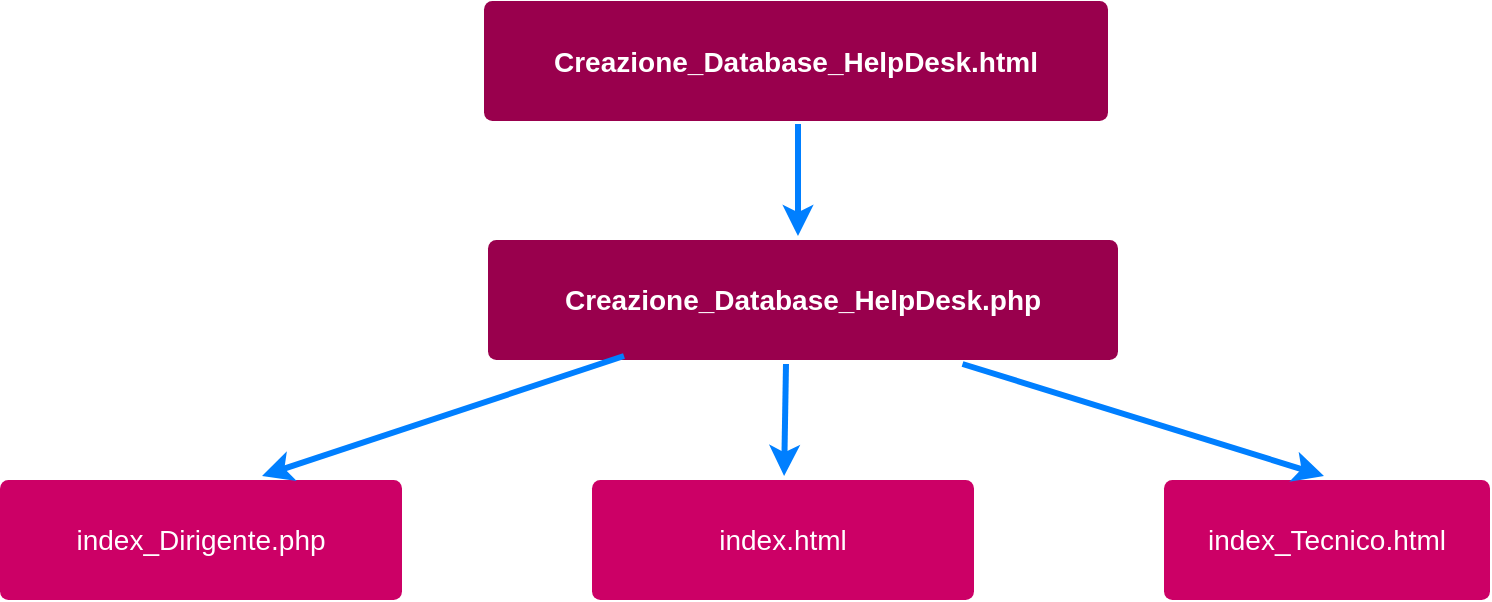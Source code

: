 <mxfile version="13.2.3" type="device"><diagram id="6a731a19-8d31-9384-78a2-239565b7b9f0" name="Page-1"><mxGraphModel dx="1065" dy="416" grid="0" gridSize="10" guides="1" tooltips="1" connect="1" arrows="1" fold="1" page="0" pageScale="1" pageWidth="1169" pageHeight="827" background="#ffffff" math="0" shadow="0"><root><mxCell id="0"/><mxCell id="1" parent="0"/><mxCell id="1747" value="" style="edgeStyle=none;rounded=0;jumpStyle=none;html=1;shadow=0;labelBackgroundColor=none;startArrow=none;startFill=0;endArrow=classic;endFill=1;jettySize=auto;orthogonalLoop=1;strokeColor=#2F5B7C;strokeWidth=3;fontFamily=Helvetica;fontSize=16;fontColor=#23445D;spacing=5;" parent="1" edge="1"><mxGeometry relative="1" as="geometry"><mxPoint x="570" y="452.5" as="sourcePoint"/></mxGeometry></mxCell><mxCell id="1757" value="" style="edgeStyle=none;rounded=0;jumpStyle=none;html=1;shadow=0;labelBackgroundColor=none;startArrow=none;startFill=0;endArrow=classic;endFill=1;jettySize=auto;orthogonalLoop=1;strokeColor=#1699D3;strokeWidth=3;fontFamily=Helvetica;fontSize=14;fontColor=#FFFFFF;spacing=5;" parent="1" edge="1"><mxGeometry relative="1" as="geometry"><mxPoint x="493.0" y="631.3" as="sourcePoint"/></mxGeometry></mxCell><mxCell id="1764" value="Creazione_Database_HelpDesk.html" style="rounded=1;whiteSpace=wrap;html=1;shadow=0;labelBackgroundColor=none;strokeColor=none;strokeWidth=3;fillColor=#99004D;fontFamily=Helvetica;fontSize=14;fontColor=#FFFFFF;align=center;spacing=5;fontStyle=1;arcSize=7;perimeterSpacing=2;" parent="1" vertex="1"><mxGeometry x="418" y="200.5" width="312" height="60" as="geometry"/></mxCell><mxCell id="1765" value="index_Tecnico.html" style="rounded=1;whiteSpace=wrap;html=1;shadow=0;labelBackgroundColor=none;strokeColor=none;strokeWidth=3;fillColor=#CC0066;fontFamily=Helvetica;fontSize=14;fontColor=#FFFFFF;align=center;spacing=5;arcSize=7;perimeterSpacing=2;gradientColor=none;" parent="1" vertex="1"><mxGeometry x="758" y="440" width="163" height="60" as="geometry"/></mxCell><mxCell id="1767" value="&lt;span style=&quot;font-weight: 700&quot;&gt;Creazione_Database_HelpDesk.php&lt;/span&gt;" style="rounded=1;whiteSpace=wrap;html=1;shadow=0;labelBackgroundColor=none;strokeColor=none;strokeWidth=3;fillColor=#99004D;fontFamily=Helvetica;fontSize=14;fontColor=#FFFFFF;align=center;spacing=5;arcSize=7;perimeterSpacing=2;" parent="1" vertex="1"><mxGeometry x="420" y="320" width="315" height="60" as="geometry"/></mxCell><mxCell id="1768" value="" style="edgeStyle=none;rounded=0;jumpStyle=none;html=1;shadow=0;labelBackgroundColor=none;startArrow=none;startFill=0;endArrow=classic;endFill=1;jettySize=auto;orthogonalLoop=1;strokeColor=#007FFF;strokeWidth=3;fontFamily=Helvetica;fontSize=14;fontColor=#FFFFFF;spacing=5;" parent="1" edge="1"><mxGeometry relative="1" as="geometry"><mxPoint x="575" y="262" as="sourcePoint"/><mxPoint x="575" y="318" as="targetPoint"/></mxGeometry></mxCell><mxCell id="6EveUr9EbLbySN3fGwlg-1782" value="index.html" style="rounded=1;whiteSpace=wrap;html=1;shadow=0;labelBackgroundColor=none;strokeColor=none;strokeWidth=3;fillColor=#CC0066;fontFamily=Helvetica;fontSize=14;fontColor=#FFFFFF;align=center;spacing=5;arcSize=7;perimeterSpacing=2;gradientColor=none;" parent="1" vertex="1"><mxGeometry x="472" y="440" width="191" height="60" as="geometry"/></mxCell><mxCell id="6EveUr9EbLbySN3fGwlg-1783" value="" style="edgeStyle=none;rounded=0;jumpStyle=none;html=1;shadow=0;labelBackgroundColor=none;startArrow=none;startFill=0;endArrow=classic;endFill=1;jettySize=auto;orthogonalLoop=1;strokeColor=#007FFF;strokeWidth=3;fontFamily=Helvetica;fontSize=14;fontColor=#FFFFFF;spacing=5;" parent="1" target="6EveUr9EbLbySN3fGwlg-1782" edge="1"><mxGeometry relative="1" as="geometry"><mxPoint x="569" y="382" as="sourcePoint"/><mxPoint x="580" y="328" as="targetPoint"/></mxGeometry></mxCell><mxCell id="6EveUr9EbLbySN3fGwlg-1784" value="" style="edgeStyle=none;rounded=0;jumpStyle=none;html=1;shadow=0;labelBackgroundColor=none;startArrow=none;startFill=0;endArrow=classic;endFill=1;jettySize=auto;orthogonalLoop=1;strokeColor=#007FFF;strokeWidth=3;fontFamily=Helvetica;fontSize=14;fontColor=#FFFFFF;spacing=5;entryX=0.5;entryY=0;entryDx=0;entryDy=0;exitX=0.75;exitY=1;exitDx=0;exitDy=0;" parent="1" source="1767" edge="1"><mxGeometry relative="1" as="geometry"><mxPoint x="724" y="382" as="sourcePoint"/><mxPoint x="838" y="438" as="targetPoint"/></mxGeometry></mxCell><mxCell id="6EveUr9EbLbySN3fGwlg-1800" value="index_Dirigente.php" style="rounded=1;whiteSpace=wrap;html=1;shadow=0;labelBackgroundColor=none;strokeColor=none;strokeWidth=3;fillColor=#CC0066;fontFamily=Helvetica;fontSize=14;fontColor=#FFFFFF;align=center;spacing=5;arcSize=7;perimeterSpacing=2;" parent="1" vertex="1"><mxGeometry x="176" y="440" width="201" height="60" as="geometry"/></mxCell><mxCell id="6EveUr9EbLbySN3fGwlg-1801" value="" style="edgeStyle=none;rounded=0;jumpStyle=none;html=1;shadow=0;labelBackgroundColor=none;startArrow=none;startFill=0;endArrow=classic;endFill=1;jettySize=auto;orthogonalLoop=1;strokeColor=#007FFF;strokeWidth=3;fontFamily=Helvetica;fontSize=14;fontColor=#FFFFFF;spacing=5;" parent="1" edge="1"><mxGeometry relative="1" as="geometry"><mxPoint x="488" y="378" as="sourcePoint"/><mxPoint x="307" y="438" as="targetPoint"/></mxGeometry></mxCell></root></mxGraphModel></diagram></mxfile>